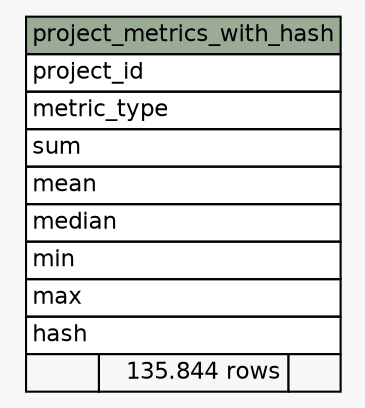 // dot 2.36.0 on Mac OS X 10.10.3
// SchemaSpy rev 590
digraph "project_metrics_with_hash" {
  graph [
    rankdir="RL"
    bgcolor="#f7f7f7"
    nodesep="0.18"
    ranksep="0.46"
    fontname="Helvetica"
    fontsize="11"
  ];
  node [
    fontname="Helvetica"
    fontsize="11"
    shape="plaintext"
  ];
  edge [
    arrowsize="0.8"
  ];
  "project_metrics_with_hash" [
    label=<
    <TABLE BORDER="0" CELLBORDER="1" CELLSPACING="0" BGCOLOR="#ffffff">
      <TR><TD COLSPAN="3" BGCOLOR="#9bab96" ALIGN="CENTER">project_metrics_with_hash</TD></TR>
      <TR><TD PORT="project_id" COLSPAN="3" ALIGN="LEFT">project_id</TD></TR>
      <TR><TD PORT="metric_type" COLSPAN="3" ALIGN="LEFT">metric_type</TD></TR>
      <TR><TD PORT="sum" COLSPAN="3" ALIGN="LEFT">sum</TD></TR>
      <TR><TD PORT="mean" COLSPAN="3" ALIGN="LEFT">mean</TD></TR>
      <TR><TD PORT="median" COLSPAN="3" ALIGN="LEFT">median</TD></TR>
      <TR><TD PORT="min" COLSPAN="3" ALIGN="LEFT">min</TD></TR>
      <TR><TD PORT="max" COLSPAN="3" ALIGN="LEFT">max</TD></TR>
      <TR><TD PORT="hash" COLSPAN="3" ALIGN="LEFT">hash</TD></TR>
      <TR><TD ALIGN="LEFT" BGCOLOR="#f7f7f7">  </TD><TD ALIGN="RIGHT" BGCOLOR="#f7f7f7">135.844 rows</TD><TD ALIGN="RIGHT" BGCOLOR="#f7f7f7">  </TD></TR>
    </TABLE>>
    URL="tables/project_metrics_with_hash.html"
    tooltip="project_metrics_with_hash"
  ];
}
